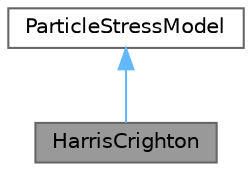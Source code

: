 digraph "HarrisCrighton"
{
 // LATEX_PDF_SIZE
  bgcolor="transparent";
  edge [fontname=Helvetica,fontsize=10,labelfontname=Helvetica,labelfontsize=10];
  node [fontname=Helvetica,fontsize=10,shape=box,height=0.2,width=0.4];
  Node1 [id="Node000001",label="HarrisCrighton",height=0.2,width=0.4,color="gray40", fillcolor="grey60", style="filled", fontcolor="black",tooltip="Inter-particle stress model of Harris and Crighton."];
  Node2 -> Node1 [id="edge1_Node000001_Node000002",dir="back",color="steelblue1",style="solid",tooltip=" "];
  Node2 [id="Node000002",label="ParticleStressModel",height=0.2,width=0.4,color="gray40", fillcolor="white", style="filled",URL="$classFoam_1_1ParticleStressModel.html",tooltip="Base class for inter-particle stress models."];
}
